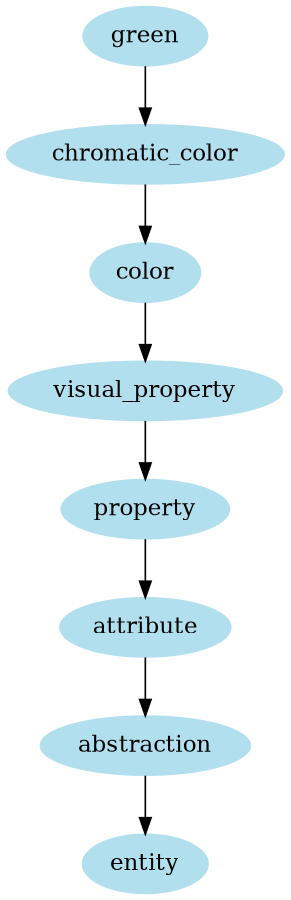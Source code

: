 digraph unix {
	node [color=lightblue2 style=filled]
	size="6,6"
	green -> chromatic_color
	chromatic_color -> color
	color -> visual_property
	visual_property -> property
	property -> attribute
	attribute -> abstraction
	abstraction -> entity
}
